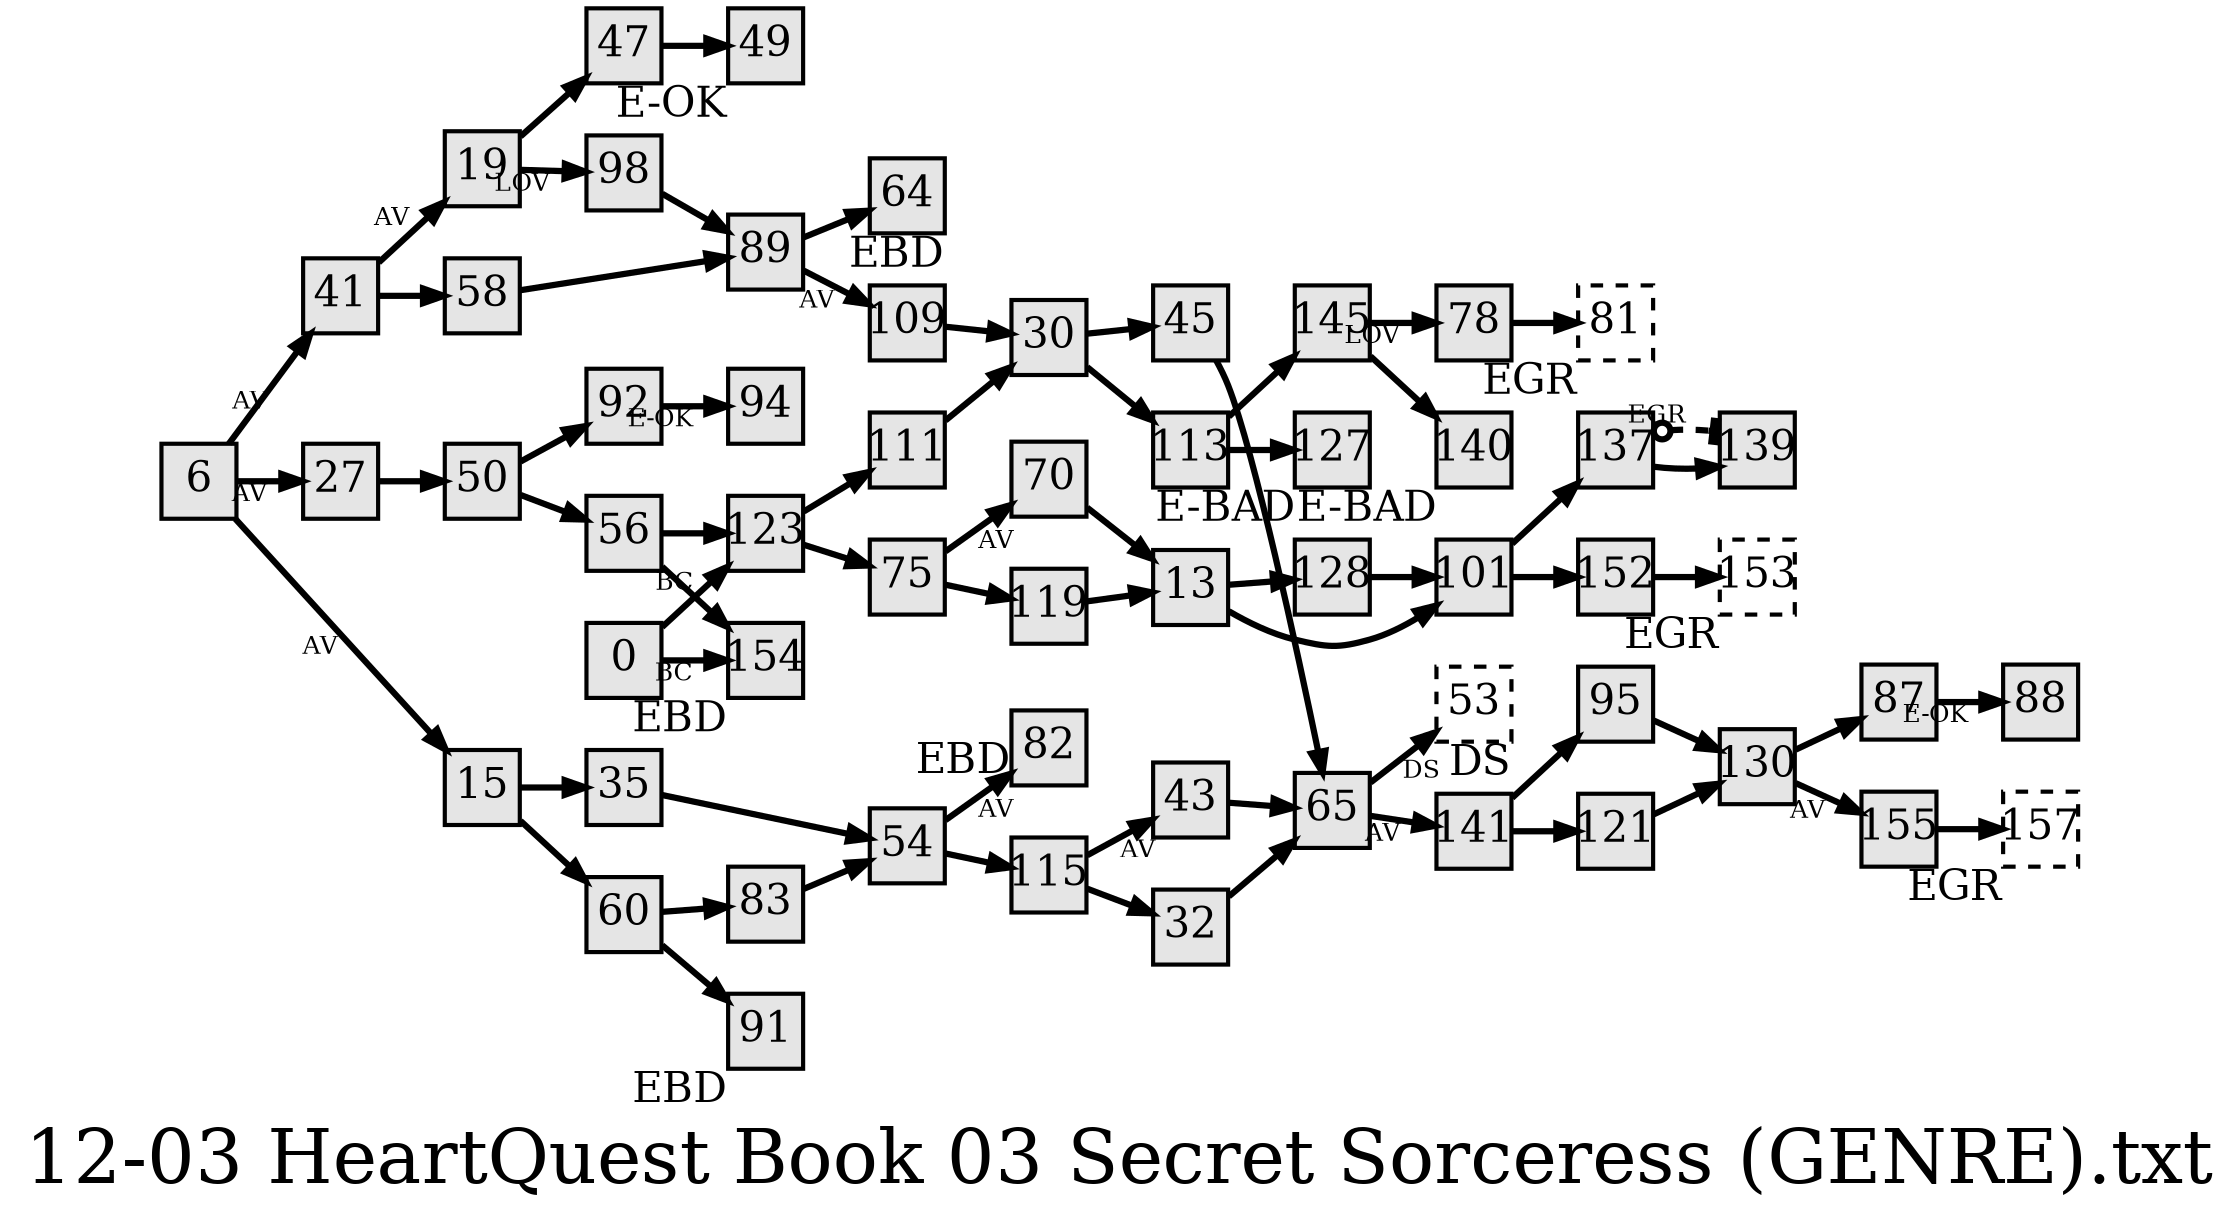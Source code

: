 digraph g{
  graph [ label="12-03 HeartQuest Book 03 Secret Sorceress (GENRE).txt" rankdir=LR, ordering=out, fontsize=36, nodesep="0.35", ranksep="0.45"];
  node  [shape=rect, penwidth=2, fontsize=20, style=filled, fillcolor=grey90, margin="0,0", labelfloat=true, regular=true, fixedsize=true];
  edge  [labelfloat=true, penwidth=3, fontsize=12];
  0 -> 123	[ xlabel="BC" ];
  0 -> 154	[ xlabel="BC" ];
  6 -> 41	[ xlabel="AV" ];
  6 -> 27	[ xlabel="AV" ];
  6 -> 15	[ xlabel="AV" ];
  13 -> 128;
  13 -> 101;
  15 -> 35;
  15 -> 60;
  19 -> 47;
  19 -> 98	[ xlabel="LOV" ];
  27 -> 50;
  30 -> 45;
  30 -> 113;
  32 -> 65;
  35 -> 54;
  41 -> 19	[ xlabel="AV" ];
  41 -> 58;
  43 -> 65;
  45 -> 65;
  47 -> 49;
  49	[ xlabel="E-OK" ];
  50 -> 92;
  50 -> 56;
  53	[ xlabel="EGR", dir=both, arrowhead=tee, arrowtail=odot, style=dashed ];
  53	[ xlabel="DS" ];
  54 -> 82	[ xlabel="AV" ];
  54 -> 115;
  56 -> 123;
  56 -> 154;
  58 -> 89;
  60 -> 83;
  60 -> 91;
  64	[ xlabel="EBD" ];
  65 -> 53	[ xlabel="DS" ];
  65 -> 141	[ xlabel="AV" ];
  70 -> 13;
  75 -> 70	[ xlabel="AV" ];
  75 -> 119;
  78 -> 81;
  81	[ xlabel="EGR", dir=both, arrowhead=tee, arrowtail=odot, style=dashed ];
  82	[ xlabel="EBD" ];
  83 -> 54;
  87 -> 88	[ xlabel="E-OK" ];
  89 -> 64;
  89 -> 109	[ xlabel="AV" ];
  91	[ xlabel="EBD" ];
  92 -> 94	[ xlabel="E-OK" ];
  95 -> 130;
  98 -> 89;
  101 -> 137;
  101 -> 152;
  109 -> 30;
  111 -> 30;
  113 -> 145;
  113 -> 127;
  115 -> 43	[ xlabel="AV" ];
  115 -> 32;
  119 -> 13;
  121 -> 130;
  123 -> 111;
  123 -> 75;
  127	[ xlabel="E-BAD" ];
  128 -> 101;
  130 -> 87;
  130 -> 155	[ xlabel="AV" ];
  137 -> 139;
  137 -> 139	[ xlabel="EGR", dir=both, arrowhead=tee, arrowtail=odot, style=dashed ];
  140	[ xlabel="E-BAD" ];
  141 -> 95;
  141 -> 121;
  145 -> 78	[ xlabel="LOV" ];
  145 -> 140;
  152 -> 153;
  153	[ xlabel="EGR", dir=both, arrowhead=tee, arrowtail=odot, style=dashed ];
  154	[ xlabel="EBD" ];
  155 -> 157;
  157	[ xlabel="EGR", dir=both, arrowhead=tee, arrowtail=odot, style=dashed ];
}

